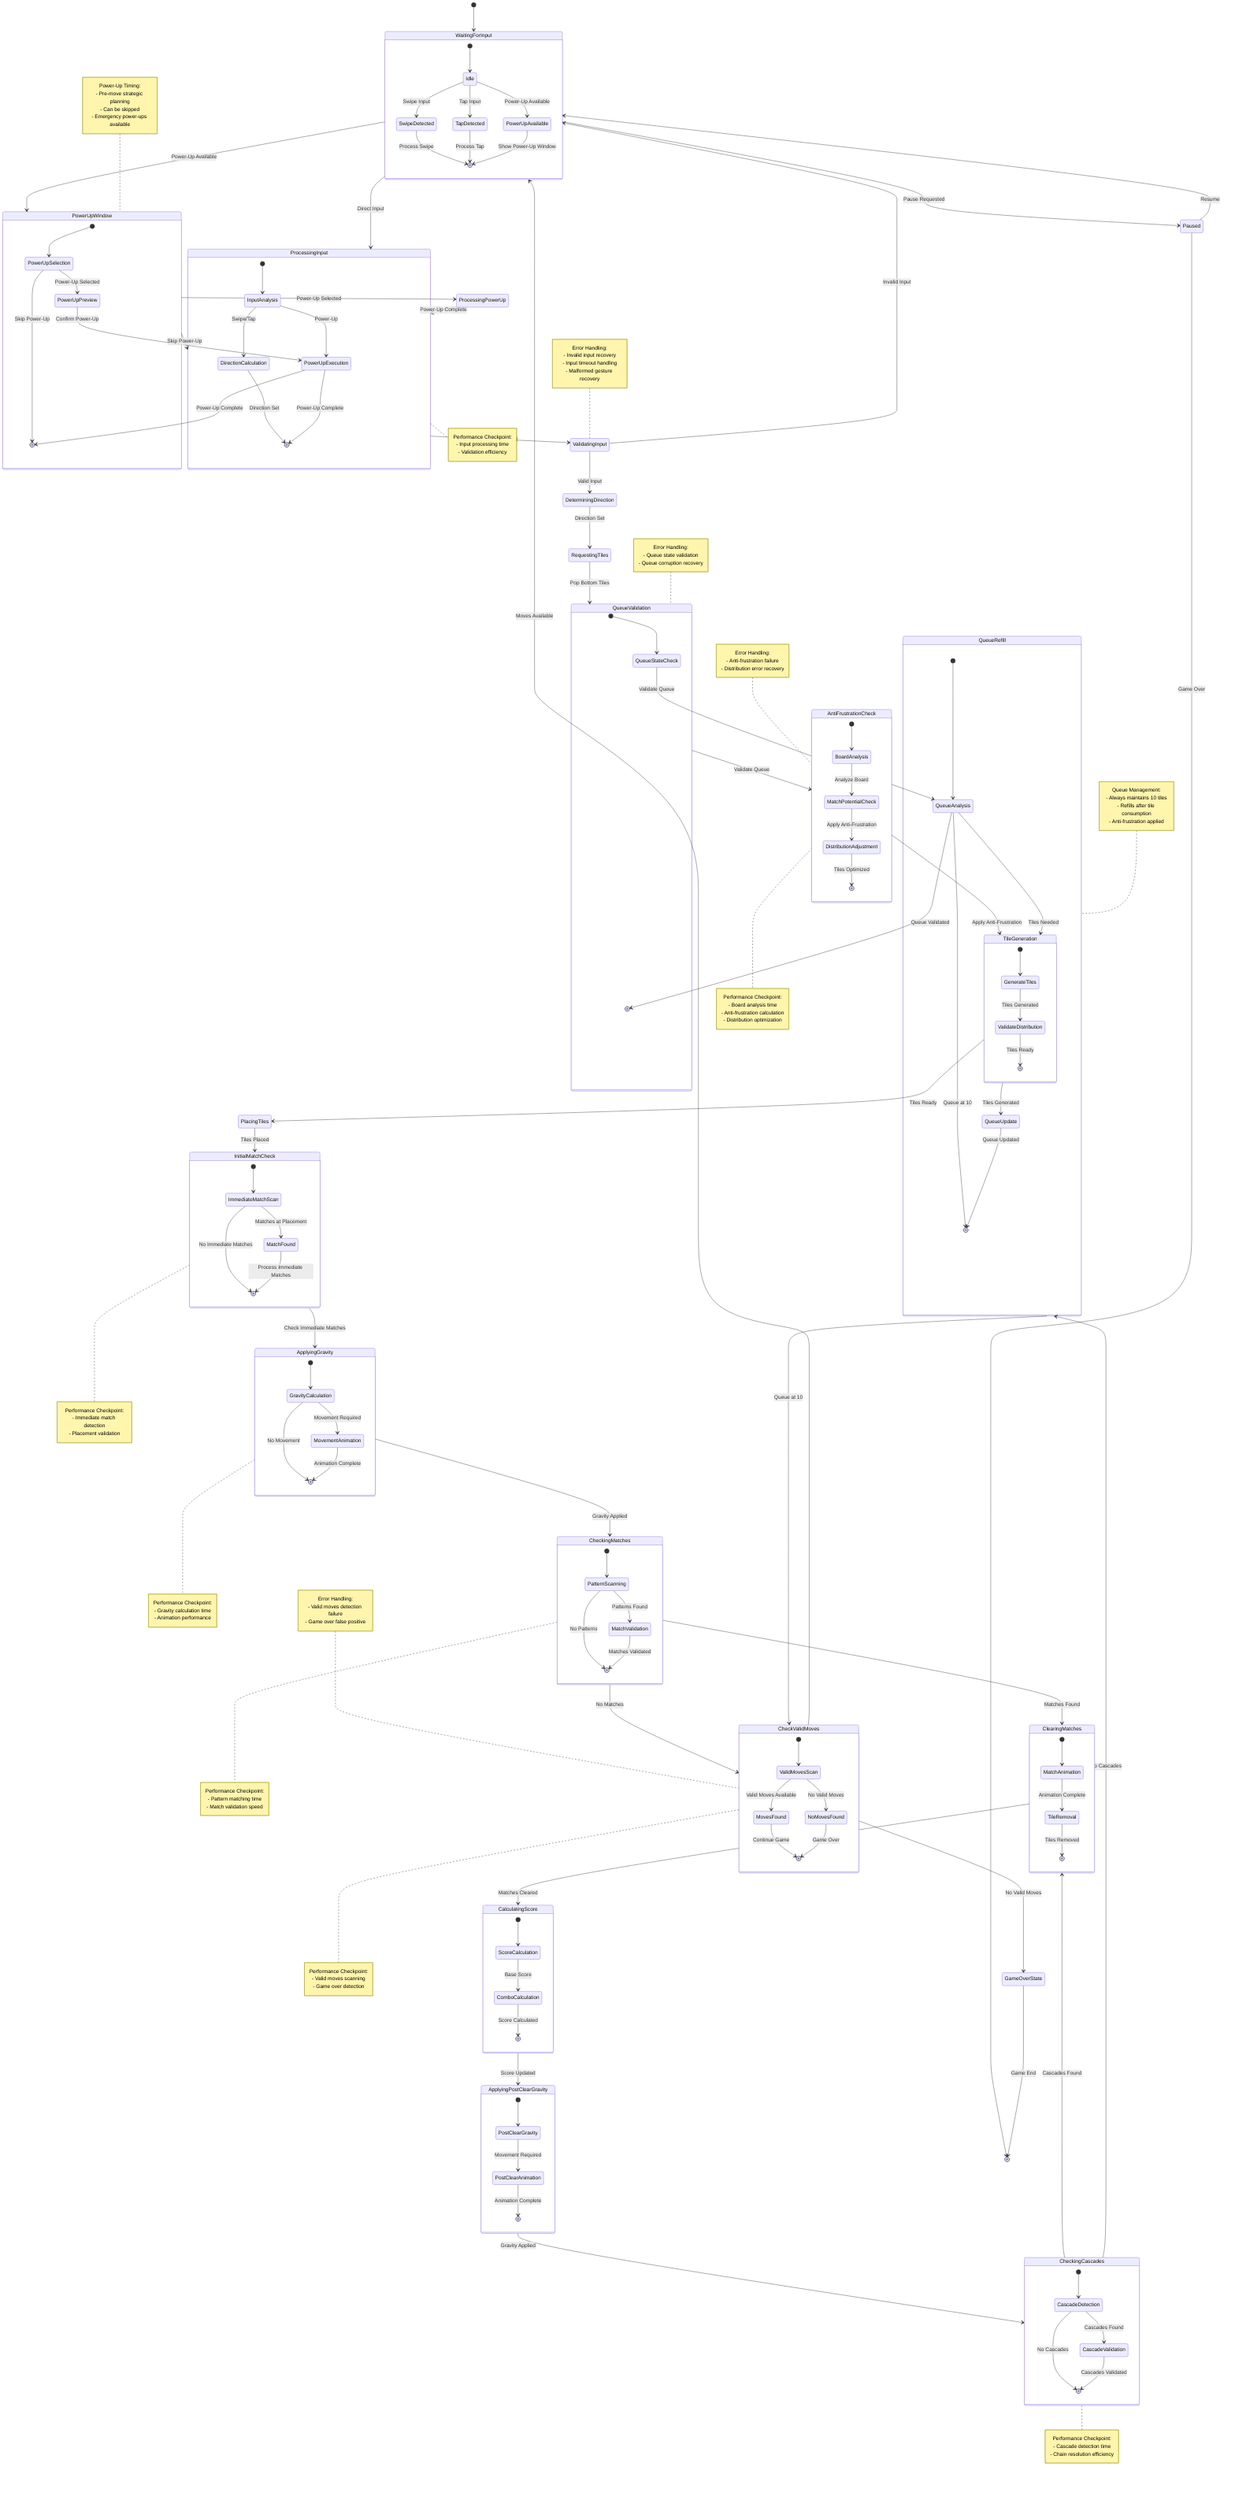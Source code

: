 stateDiagram-v2
    [*] --> WaitingForInput

    WaitingForInput --> PowerUpWindow : Power-Up Available
    WaitingForInput --> ProcessingInput : Direct Input
    WaitingForInput --> Paused : Pause Requested

    PowerUpWindow --> ProcessingPowerUp : Power-Up Selected
    PowerUpWindow --> ProcessingInput : Skip Power-Up

    ProcessingPowerUp --> ProcessingInput : Power-Up Complete

    ProcessingInput --> ValidatingInput : Input Received
    ValidatingInput --> DeterminingDirection : Valid Input
    ValidatingInput --> WaitingForInput : Invalid Input

    DeterminingDirection --> RequestingTiles : Direction Set

    RequestingTiles --> QueueValidation : Pop Bottom Tiles
    QueueValidation --> AntiFrustrationCheck : Validate Queue
    AntiFrustrationCheck --> TileGeneration : Apply Anti-Frustration
    TileGeneration --> PlacingTiles : Tiles Ready

    PlacingTiles --> InitialMatchCheck : Tiles Placed
    InitialMatchCheck --> ApplyingGravity : Check Immediate Matches

    ApplyingGravity --> CheckingMatches : Gravity Applied

    CheckingMatches --> ClearingMatches : Matches Found
    CheckingMatches --> CheckValidMoves : No Matches

    ClearingMatches --> CalculatingScore : Matches Cleared
    CalculatingScore --> ApplyingPostClearGravity : Score Updated

    ApplyingPostClearGravity --> CheckingCascades : Gravity Applied

    CheckingCascades --> ClearingMatches : Cascades Found
    CheckingCascades --> QueueRefill : No Cascades

    QueueRefill --> CheckValidMoves : Queue at 10

    CheckValidMoves --> WaitingForInput : Moves Available
    CheckValidMoves --> GameOverState : No Valid Moves

    Paused --> WaitingForInput : Resume
    Paused --> [*] : Game Over

    GameOverState --> [*] : Game End

    %% Turn State Details
    state WaitingForInput {
        [*] --> Idle
        Idle --> SwipeDetected : Swipe Input
        Idle --> TapDetected : Tap Input
        Idle --> PowerUpAvailable : Power-Up Available
        
        SwipeDetected --> [*] : Process Swipe
        TapDetected --> [*] : Process Tap
        PowerUpAvailable --> [*] : Show Power-Up Window
    }

    state PowerUpWindow {
        [*] --> PowerUpSelection
        PowerUpSelection --> PowerUpPreview : Power-Up Selected
        PowerUpSelection --> [*] : Skip Power-Up
        
        PowerUpPreview --> PowerUpExecution : Confirm Power-Up
        PowerUpExecution --> [*] : Power-Up Complete
    }

    state ProcessingInput {
        [*] --> InputAnalysis
        InputAnalysis --> DirectionCalculation : Swipe/Tap
        InputAnalysis --> PowerUpExecution : Power-Up
        
        DirectionCalculation --> [*] : Direction Set
        PowerUpExecution --> [*] : Power-Up Complete
    }

    state QueueValidation {
        [*] --> QueueStateCheck
        QueueStateCheck --> QueueAnalysis : Validate Queue
        QueueAnalysis --> [*] : Queue Validated
    }

    state AntiFrustrationCheck {
        [*] --> BoardAnalysis
        BoardAnalysis --> MatchPotentialCheck : Analyze Board
        MatchPotentialCheck --> DistributionAdjustment : Apply Anti-Frustration
        DistributionAdjustment --> [*] : Tiles Optimized
    }

    state TileGeneration {
        [*] --> GenerateTiles
        GenerateTiles --> ValidateDistribution : Tiles Generated
        ValidateDistribution --> [*] : Tiles Ready
    }

    state InitialMatchCheck {
        [*] --> ImmediateMatchScan
        ImmediateMatchScan --> MatchFound : Matches at Placement
        ImmediateMatchScan --> [*] : No Immediate Matches
        
        MatchFound --> [*] : Process Immediate Matches
    }

    state ApplyingGravity {
        [*] --> GravityCalculation
        GravityCalculation --> MovementAnimation : Movement Required
        GravityCalculation --> [*] : No Movement
        
        MovementAnimation --> [*] : Animation Complete
    }

    state CheckingMatches {
        [*] --> PatternScanning
        PatternScanning --> MatchValidation : Patterns Found
        PatternScanning --> [*] : No Patterns
        
        MatchValidation --> [*] : Matches Validated
    }

    state ClearingMatches {
        [*] --> MatchAnimation
        MatchAnimation --> TileRemoval : Animation Complete
        TileRemoval --> [*] : Tiles Removed
    }

    state CalculatingScore {
        [*] --> ScoreCalculation
        ScoreCalculation --> ComboCalculation : Base Score
        ComboCalculation --> [*] : Score Calculated
    }

    state ApplyingPostClearGravity {
        [*] --> PostClearGravity
        PostClearGravity --> PostClearAnimation : Movement Required
        PostClearAnimation --> [*] : Animation Complete
    }

    state CheckingCascades {
        [*] --> CascadeDetection
        CascadeDetection --> CascadeValidation : Cascades Found
        CascadeDetection --> [*] : No Cascades
        
        CascadeValidation --> [*] : Cascades Validated
    }

    state QueueRefill {
        [*] --> QueueAnalysis
        QueueAnalysis --> TileGeneration : Tiles Needed
        QueueAnalysis --> [*] : Queue at 10
        
        TileGeneration --> QueueUpdate : Tiles Generated
        QueueUpdate --> [*] : Queue Updated
    }

    state CheckValidMoves {
        [*] --> ValidMovesScan
        ValidMovesScan --> MovesFound : Valid Moves Available
        ValidMovesScan --> NoMovesFound : No Valid Moves
        
        MovesFound --> [*] : Continue Game
        NoMovesFound --> [*] : Game Over
    }

    %% Performance Monitoring Points
    note right of ProcessingInput
        Performance Checkpoint:
        - Input processing time
        - Validation efficiency
    end note

    note right of AntiFrustrationCheck
        Performance Checkpoint:
        - Board analysis time
        - Anti-frustration calculation
        - Distribution optimization
    end note

    note right of InitialMatchCheck
        Performance Checkpoint:
        - Immediate match detection
        - Placement validation
    end note

    note right of ApplyingGravity
        Performance Checkpoint:
        - Gravity calculation time
        - Animation performance
    end note

    note right of CheckingMatches
        Performance Checkpoint:
        - Pattern matching time
        - Match validation speed
    end note

    note right of CheckingCascades
        Performance Checkpoint:
        - Cascade detection time
        - Chain resolution efficiency
    end note

    note right of CheckValidMoves
        Performance Checkpoint:
        - Valid moves scanning
        - Game over detection
    end note

    %% Error Handling
    note left of ValidatingInput
        Error Handling:
        - Invalid input recovery
        - Input timeout handling
        - Malformed gesture recovery
    end note

    note left of QueueValidation
        Error Handling:
        - Queue state validation
        - Queue corruption recovery
    end note

    note left of AntiFrustrationCheck
        Error Handling:
        - Anti-frustration failure
        - Distribution error recovery
    end note

    note left of CheckValidMoves
        Error Handling:
        - Valid moves detection failure
        - Game over false positive
    end note

    %% Key Features
    note left of PowerUpWindow
        Power-Up Timing:
        - Pre-move strategic planning
        - Can be skipped
        - Emergency power-ups available
    end note

    note left of QueueRefill
        Queue Management:
        - Always maintains 10 tiles
        - Refills after tile consumption
        - Anti-frustration applied
    end note